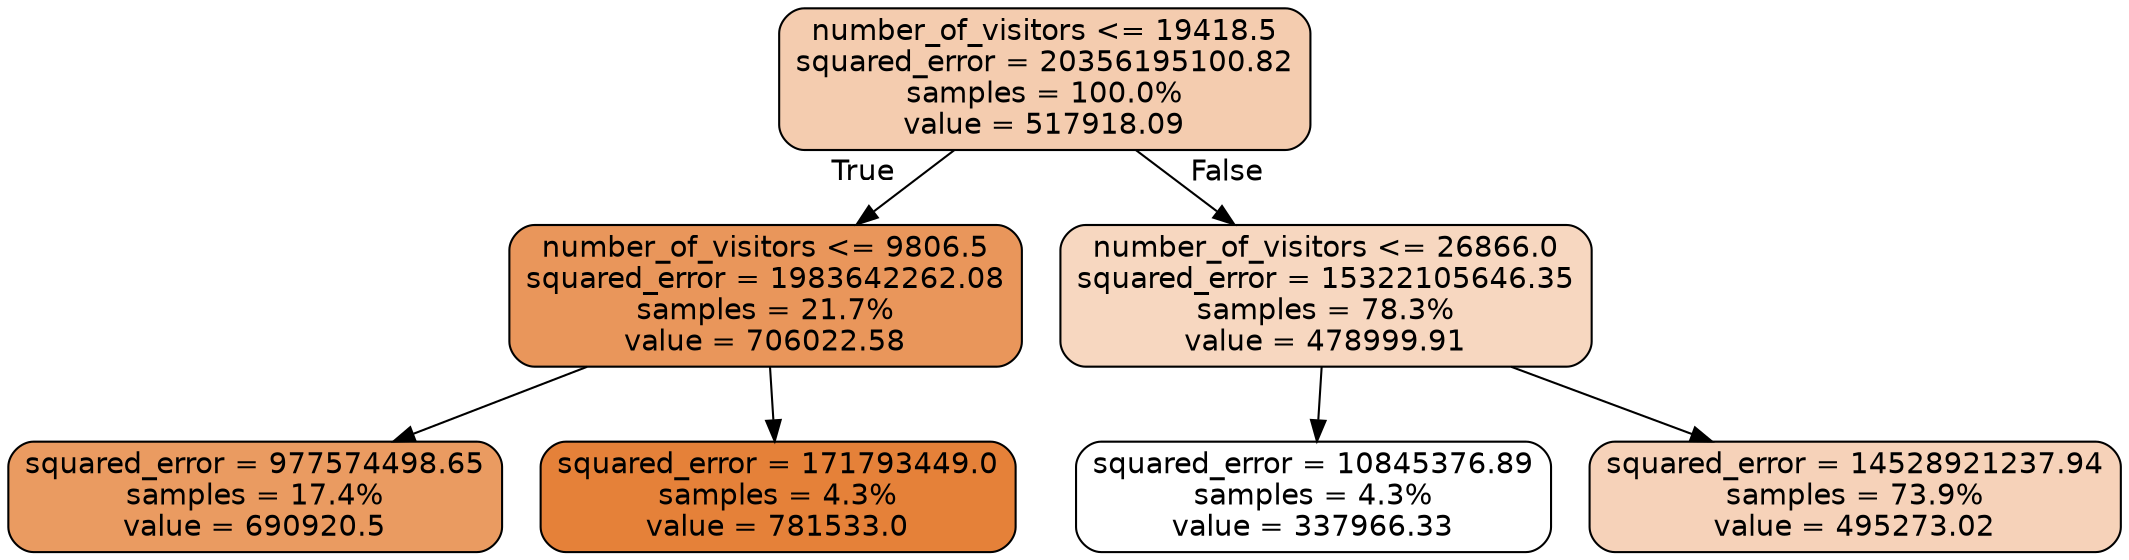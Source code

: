 digraph Tree {
node [shape=box, style="filled, rounded", color="black", fontname="helvetica"] ;
edge [fontname="helvetica"] ;
0 [label="number_of_visitors <= 19418.5\nsquared_error = 20356195100.82\nsamples = 100.0%\nvalue = 517918.09", fillcolor="#f4ccaf"] ;
1 [label="number_of_visitors <= 9806.5\nsquared_error = 1983642262.08\nsamples = 21.7%\nvalue = 706022.58", fillcolor="#e9965b"] ;
0 -> 1 [labeldistance=2.5, labelangle=45, headlabel="True"] ;
2 [label="squared_error = 977574498.65\nsamples = 17.4%\nvalue = 690920.5", fillcolor="#ea9b61"] ;
1 -> 2 ;
3 [label="squared_error = 171793449.0\nsamples = 4.3%\nvalue = 781533.0", fillcolor="#e58139"] ;
1 -> 3 ;
4 [label="number_of_visitors <= 26866.0\nsquared_error = 15322105646.35\nsamples = 78.3%\nvalue = 478999.91", fillcolor="#f7d7c0"] ;
0 -> 4 [labeldistance=2.5, labelangle=-45, headlabel="False"] ;
5 [label="squared_error = 10845376.89\nsamples = 4.3%\nvalue = 337966.33", fillcolor="#ffffff"] ;
4 -> 5 ;
6 [label="squared_error = 14528921237.94\nsamples = 73.9%\nvalue = 495273.02", fillcolor="#f6d2b9"] ;
4 -> 6 ;
}

